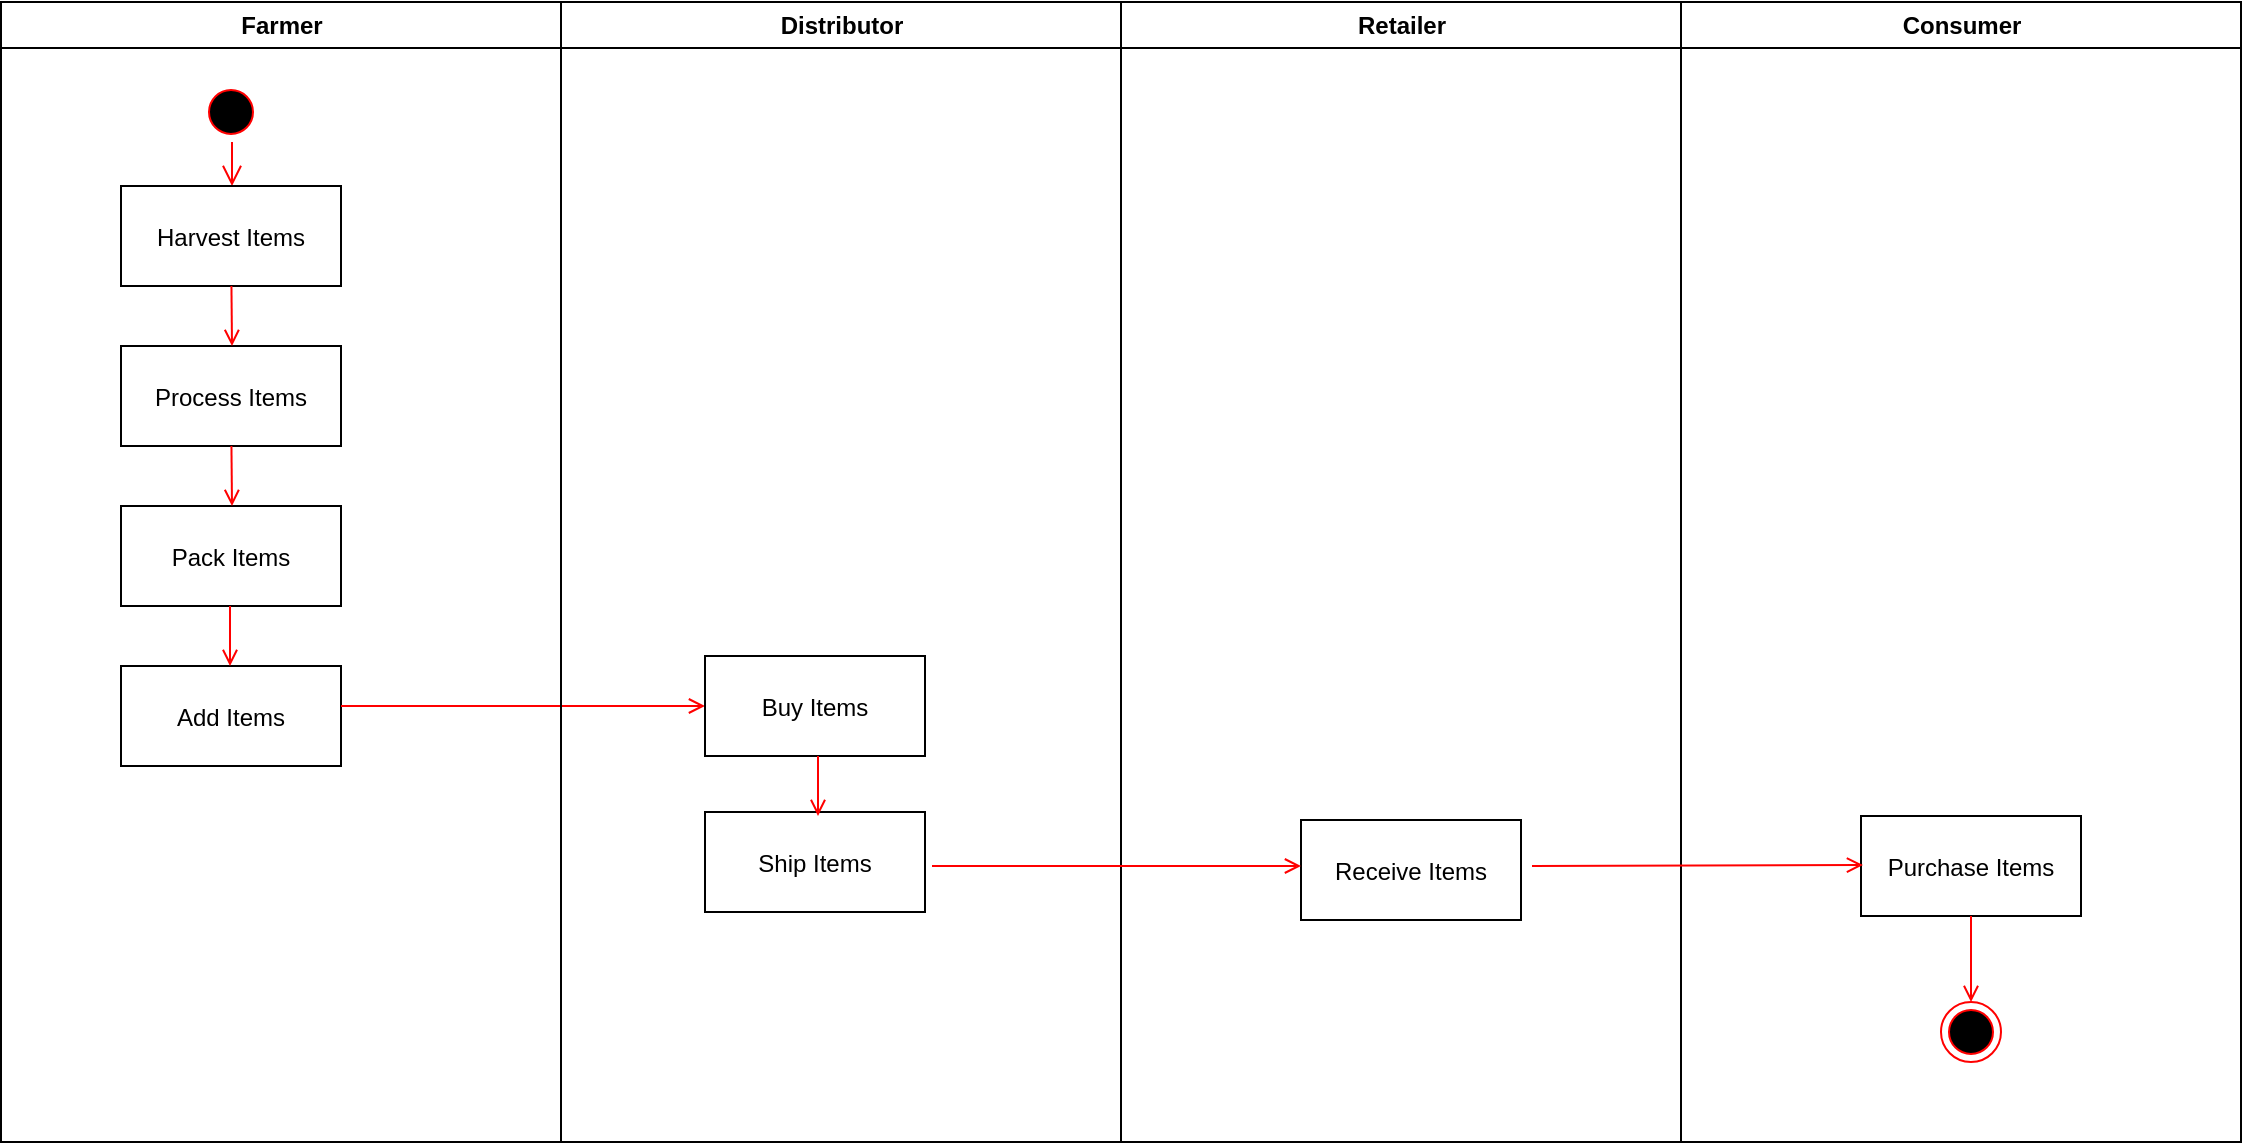 <mxfile version="15.6.3" type="device"><diagram name="Page-1" id="e7e014a7-5840-1c2e-5031-d8a46d1fe8dd"><mxGraphModel dx="702" dy="793" grid="1" gridSize="10" guides="1" tooltips="1" connect="1" arrows="1" fold="1" page="1" pageScale="1" pageWidth="1169" pageHeight="826" background="none" math="0" shadow="0"><root><mxCell id="0"/><mxCell id="1" parent="0"/><mxCell id="2" value="Farmer" style="swimlane;whiteSpace=wrap" parent="1" vertex="1"><mxGeometry x="164.5" y="128" width="280" height="570" as="geometry"/></mxCell><mxCell id="5" value="" style="ellipse;shape=startState;fillColor=#000000;strokeColor=#ff0000;" parent="2" vertex="1"><mxGeometry x="100" y="40" width="30" height="30" as="geometry"/></mxCell><mxCell id="6" value="" style="edgeStyle=elbowEdgeStyle;elbow=horizontal;verticalAlign=bottom;endArrow=open;endSize=8;strokeColor=#FF0000;endFill=1;rounded=0" parent="2" source="5" edge="1"><mxGeometry x="100" y="40" as="geometry"><mxPoint x="115.5" y="92" as="targetPoint"/></mxGeometry></mxCell><mxCell id="7" value="Harvest Items" style="" parent="2" vertex="1"><mxGeometry x="60" y="92" width="110" height="50" as="geometry"/></mxCell><mxCell id="8" value="Process Items" style="" parent="2" vertex="1"><mxGeometry x="60" y="172" width="110" height="50" as="geometry"/></mxCell><mxCell id="9" value="" style="endArrow=open;strokeColor=#FF0000;endFill=1;rounded=0" parent="2" source="7" edge="1"><mxGeometry relative="1" as="geometry"><mxPoint x="115.5" y="172" as="targetPoint"/></mxGeometry></mxCell><mxCell id="10" value="Pack Items" style="" parent="2" vertex="1"><mxGeometry x="60" y="252" width="110" height="50" as="geometry"/></mxCell><mxCell id="11" value="" style="endArrow=open;strokeColor=#FF0000;endFill=1;rounded=0" parent="2" source="8" edge="1"><mxGeometry relative="1" as="geometry"><mxPoint x="115.5" y="252" as="targetPoint"/></mxGeometry></mxCell><mxCell id="s7HST-ZgO25clm_5OQR_-55" value="Add Items" style="" vertex="1" parent="2"><mxGeometry x="60" y="332" width="110" height="50" as="geometry"/></mxCell><mxCell id="s7HST-ZgO25clm_5OQR_-56" value="" style="endArrow=open;strokeColor=#FF0000;endFill=1;rounded=0" edge="1" parent="2"><mxGeometry relative="1" as="geometry"><mxPoint x="114.5" y="302" as="sourcePoint"/><mxPoint x="114.5" y="332" as="targetPoint"/><Array as="points"><mxPoint x="114.5" y="319"/></Array></mxGeometry></mxCell><mxCell id="s7HST-ZgO25clm_5OQR_-57" value="" style="edgeStyle=none;strokeColor=#FF0000;endArrow=open;endFill=1;rounded=0;entryX=0;entryY=0.5;entryDx=0;entryDy=0;" edge="1" parent="2" target="18"><mxGeometry width="100" height="100" relative="1" as="geometry"><mxPoint x="170" y="352" as="sourcePoint"/><mxPoint x="290" y="352.343" as="targetPoint"/></mxGeometry></mxCell><mxCell id="3" value="Distributor" style="swimlane;whiteSpace=wrap" parent="1" vertex="1"><mxGeometry x="444.5" y="128" width="280" height="570" as="geometry"/></mxCell><mxCell id="18" value="Buy Items" style="" parent="3" vertex="1"><mxGeometry x="72" y="327" width="110" height="50" as="geometry"/></mxCell><mxCell id="s7HST-ZgO25clm_5OQR_-58" value="Ship Items" style="" vertex="1" parent="3"><mxGeometry x="72" y="405" width="110" height="50" as="geometry"/></mxCell><mxCell id="4" value="Retailer" style="swimlane;whiteSpace=wrap" parent="1" vertex="1"><mxGeometry x="724.5" y="128" width="280" height="570" as="geometry"/></mxCell><mxCell id="33" value="Receive Items" style="" parent="4" vertex="1"><mxGeometry x="90" y="409" width="110" height="50" as="geometry"/></mxCell><mxCell id="37" value="" style="edgeStyle=none;strokeColor=#FF0000;endArrow=open;endFill=1;rounded=0" parent="4" edge="1"><mxGeometry width="100" height="100" relative="1" as="geometry"><mxPoint x="-94.5" y="432" as="sourcePoint"/><mxPoint x="90" y="432" as="targetPoint"/></mxGeometry></mxCell><mxCell id="s7HST-ZgO25clm_5OQR_-48" value="Consumer" style="swimlane;whiteSpace=wrap" vertex="1" parent="1"><mxGeometry x="1004.5" y="128" width="280" height="570" as="geometry"/></mxCell><mxCell id="s7HST-ZgO25clm_5OQR_-49" value="Purchase Items" style="" vertex="1" parent="s7HST-ZgO25clm_5OQR_-48"><mxGeometry x="90" y="407" width="110" height="50" as="geometry"/></mxCell><mxCell id="s7HST-ZgO25clm_5OQR_-52" value="" style="ellipse;shape=endState;fillColor=#000000;strokeColor=#ff0000" vertex="1" parent="s7HST-ZgO25clm_5OQR_-48"><mxGeometry x="130" y="500" width="30" height="30" as="geometry"/></mxCell><mxCell id="s7HST-ZgO25clm_5OQR_-53" value="" style="endArrow=open;strokeColor=#FF0000;endFill=1;rounded=0" edge="1" parent="s7HST-ZgO25clm_5OQR_-48" source="s7HST-ZgO25clm_5OQR_-49" target="s7HST-ZgO25clm_5OQR_-52"><mxGeometry relative="1" as="geometry"/></mxCell><mxCell id="s7HST-ZgO25clm_5OQR_-60" value="" style="edgeStyle=none;strokeColor=#FF0000;endArrow=open;endFill=1;rounded=0" edge="1" parent="s7HST-ZgO25clm_5OQR_-48"><mxGeometry width="100" height="100" relative="1" as="geometry"><mxPoint x="-74.5" y="432" as="sourcePoint"/><mxPoint x="91" y="431.5" as="targetPoint"/></mxGeometry></mxCell><mxCell id="s7HST-ZgO25clm_5OQR_-59" value="" style="endArrow=open;strokeColor=#FF0000;endFill=1;rounded=0" edge="1" parent="1"><mxGeometry relative="1" as="geometry"><mxPoint x="573" y="505" as="sourcePoint"/><mxPoint x="573" y="535" as="targetPoint"/><Array as="points"><mxPoint x="573" y="522"/></Array></mxGeometry></mxCell></root></mxGraphModel></diagram></mxfile>